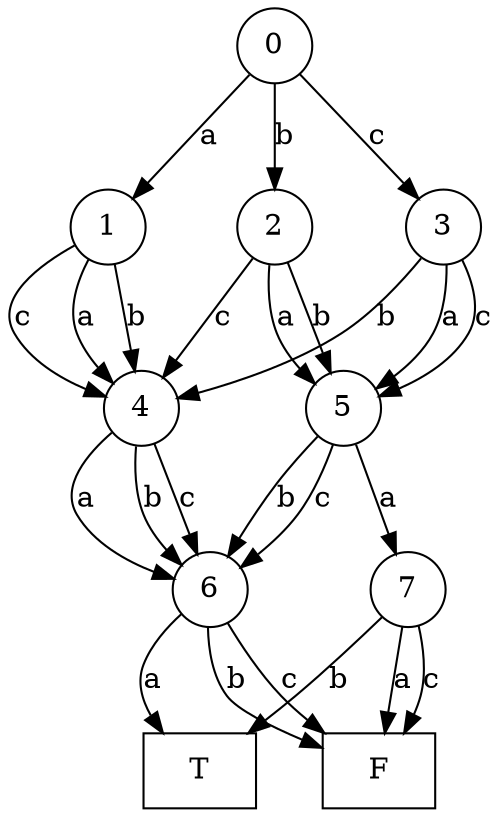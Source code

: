 digraph minimized_automaton {
  
  node [shape = circle];
  0 1 2 3 4 5 6 7;
  node [shape = box];
  T F;
  0 -> 3 [label = "c"];
  0 -> 2 [label = "b"];
  0 -> 1 [label = "a"];
  3 -> 4 [label = "b"];
  3 -> 5 [label = "a"];
  3 -> 5 [label = "c"];
  2 -> 5 [label = "a"];
  2 -> 5 [label = "b"];
  2 -> 4 [label = "c"];
  1 -> 4 [label = "c"];
  1 -> 4 [label = "a"];
  1 -> 4 [label = "b"];
  5 -> 6 [label = "b"];
  5 -> 6 [label = "c"];
  5 -> 7 [label = "a"];
  4 -> 6 [label = "a"];
  4 -> 6 [label = "b"];
  4 -> 6 [label = "c"];
  6 -> F [label = "c"];
  6 -> T [label = "a"];
  6 -> F [label = "b"];
  7 -> F [label = "a"];
  7 -> F [label = "c"];
  7 -> T [label = "b"];
}